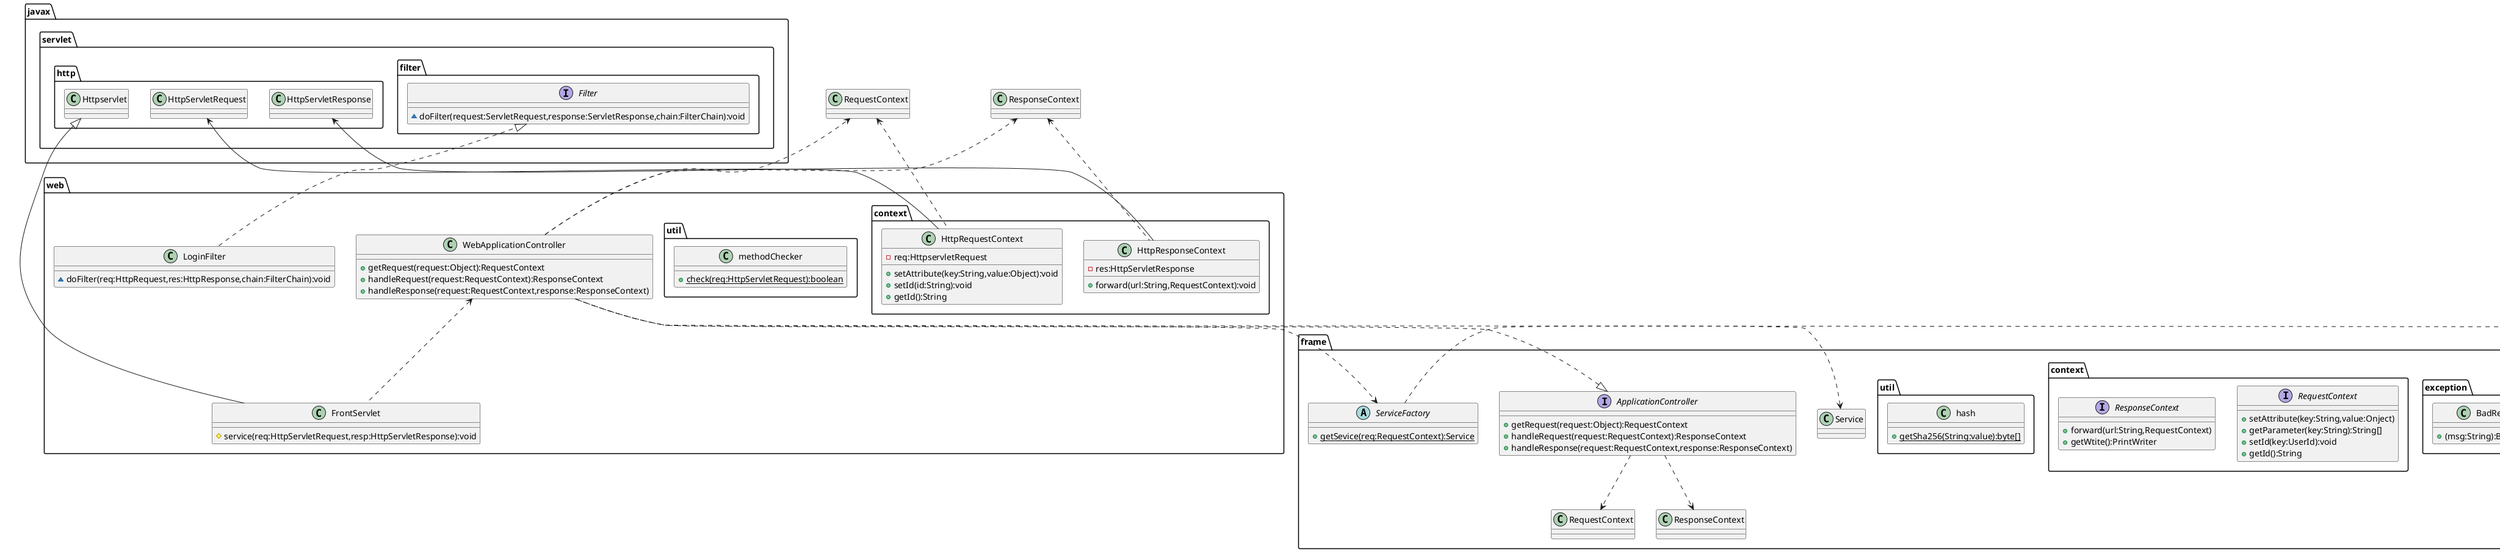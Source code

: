 @startuml
top to bottom direction
package javax.servlet{
    package http{
        class Httpservlet
        class HttpServletRequest
        class HttpServletResponse
    }
    package filter{
        interface Filter{
            ~ doFilter(request:ServletRequest,response:ServletResponse,chain:FilterChain):void
        }
    }
}

package web{
    class WebApplicationController{
        + getRequest(request:Object):RequestContext
        + handleRequest(request:RequestContext):ResponseContext
        + handleResponse(request:RequestContext,response:ResponseContext)
    }
    class LoginFilter{
        ~ doFilter(req:HttpRequest,res:HttpResponse,chain:FilterChain):void
    }
    class FrontServlet{
        # service(req:HttpServletRequest,resp:HttpServletResponse):void
    }
    package context{
        class HttpRequestContext{
            - req:HttpservletRequest
            + setAttribute(key:String,value:Object):void
            + setId(id:String):void
            + getId():String
        }
        class HttpResponseContext{
            - res:HttpServletResponse
            + forward(url:String,RequestContext):void
        }
    }
    WebApplicationController <.. FrontServlet
    package util{
        class methodChecker{
            + {static} check(req:HttpServletRequest):boolean
        }
    }
}

package frame{

    package exception{
        note "404" as e404
        class NotFoundException{
            + NotFoundException(msg:String):NotFoundException
        }
        NotFoundException . e404
        note "405" as e405
        class MethodNotAllowedException{
            + MethodNotAllowedException(msg:String):MethodNotAllowedException
        }
        MethodNotAllowedException . e405
        note "400" as e400
        class BadRequestException{
            + (msg:String):BadRequestException
        }
        BadRequestException . e400
    }
    interface ApplicationController{
        + getRequest(request:Object):RequestContext
        + handleRequest(request:RequestContext):ResponseContext
        + handleResponse(request:RequestContext,response:ResponseContext)
    }
    ApplicationController ..> RequestContext
    ApplicationController ..> ResponseContext
    abstract class ServiceFactory{
        + {static} getSevice(req:RequestContext):Service
    }
    ServiceFactory .> Service
    package context{
        interface RequestContext{
            + setAttribute(key:String,value:Onject)
            + getParameter(key:String):String[]
            + setId(key:UserId):void
            + getId():String
        }
        interface ResponseContext{
            + forward(url:String,RequestContext)
            + getWtite():PrintWriter
        }
    }
    package util{
        class hash{
            + {static} getSha256(String:value):byte[]
        }
    }
}
    

    package db{
        package dao{
            abstract class dao{
                - getConnection():void
                + close():void
            }
            class UserInfoDao{
                + getScore(id:String):int
                + getPassword(id:String):byte[]
                + insert(user:UserBean):void
                + updatePassword(user:UserBean):void
                + updateScore(user:UserBean):void
            }
            class QuizDao{
                + selectQuiz(id:int):QuizBean
                + inset(quiz:QuizBean):void
            }
            class QuizDetailsDao{
                
            }
            class AnswerHistoryDao{

            }

            dao <|-- UserInfoDao
            dao <|-- QuizDao
            dao <|-- QuizDetailsDao
            dao <|-- AnswerHistoryDao

        }
        package bean{
            class UserBean{
                - id:String
                - password:byte[]
                + UserBean()
                + UserBean(id:String,password:byte[])
                + setId(id:String):void
                + setPassword(password:byte[]):void
            }
            class QuizBean{
                - id:int
                - title:String
                - creator:String
                - size:int
            }
            class QuizDetailBean{
                - quizId:int
                - question:String
                - choices:String
            }
            class AnswerHistoryBean{

            }
        }
        UserInfoDao ..> UserBean
        QuizDao ..> QuizBean
        QuizDetailsDao ..> QuizDetailBean
        QuizDetailsDao ..> QuizBean
        AnswerHistoryDao ..> AnswerHistoryBean
        AnswerHistoryDao ..> QuizBean
    }
package quizoo{
    package service{
        abstract class Service{
            + do(req:RequestContext,resResponseContext):void
        }
        class Login{
            + do(req:RequestContext,resResponseContext):void
        }
        class Logout{
            + do(req:RequestContext,res:ResponseContext):void
        }
        class QuizList{
            + do(req:RequestContext,res:ResponseContext):void
        }
        class QuizDetail{
            + do(req:RequestContext,res:ResponseContext):void
        }
        class SubmitAnswer{
            + do(req:RequestContext,res:ResponseContext):void
        }
        class AnswerHistory{
            + do(req:RequestContext,res:ResponseContext):void
        }
        class HistoryList{
            + do(req:RequestContext,res:ResponseContext):void
        }
        class Create{
            + do(req:RequestContext,res:ResponseContext):void
        }
        class CreateHistory{
            + do(req:RequestContext,res:ResponseContext):void
        }

        Service <|-- Login
        Service <|-- Logout
        Service <|-- QuizList
        Service <|-- QuizDetail
        Service <|-- SubmitAnswer
        Service <|-- AnswerHistory
        Service <|-- HistoryList
        Service <|-- Create
        Service <|-- CreateHistory
        RequestContext <.. Service
        RequestContext <.. Login
        RequestContext <.. Logout
        RequestContext <.. QuizList
        RequestContext <.. QuizDetail
        RequestContext <.. SubmitAnswer
        RequestContext <.. AnswerHistory
        RequestContext <.. HistoryList
        RequestContext <.. Create
        RequestContext <.. CreateHistory
        ResponseContext <.. Service
        ResponseContext <.. Login
        ResponseContext <.. Logout
        ResponseContext <.. QuizList
        ResponseContext <.. QuizDetail
        ResponseContext <.. SubmitAnswer
        ResponseContext <.. AnswerHistory
        ResponseContext <.. HistoryList
        ResponseContext <.. Create
        ResponseContext <.. CreateHistory
    }
}
HttpServletRequest <-- HttpRequestContext
HttpServletResponse <-- HttpResponseContext
ResponseContext <.. HttpResponseContext
RequestContext <.. HttpRequestContext
Httpservlet <|-- FrontServlet
ApplicationController <|.. WebApplicationController
WebApplicationController ..> RequestContext
WebApplicationController ..> ResponseContext
WebApplicationController ..> Service
WebApplicationController ..> ServiceFactory
LoginFilter ..|> Filter

@enduml